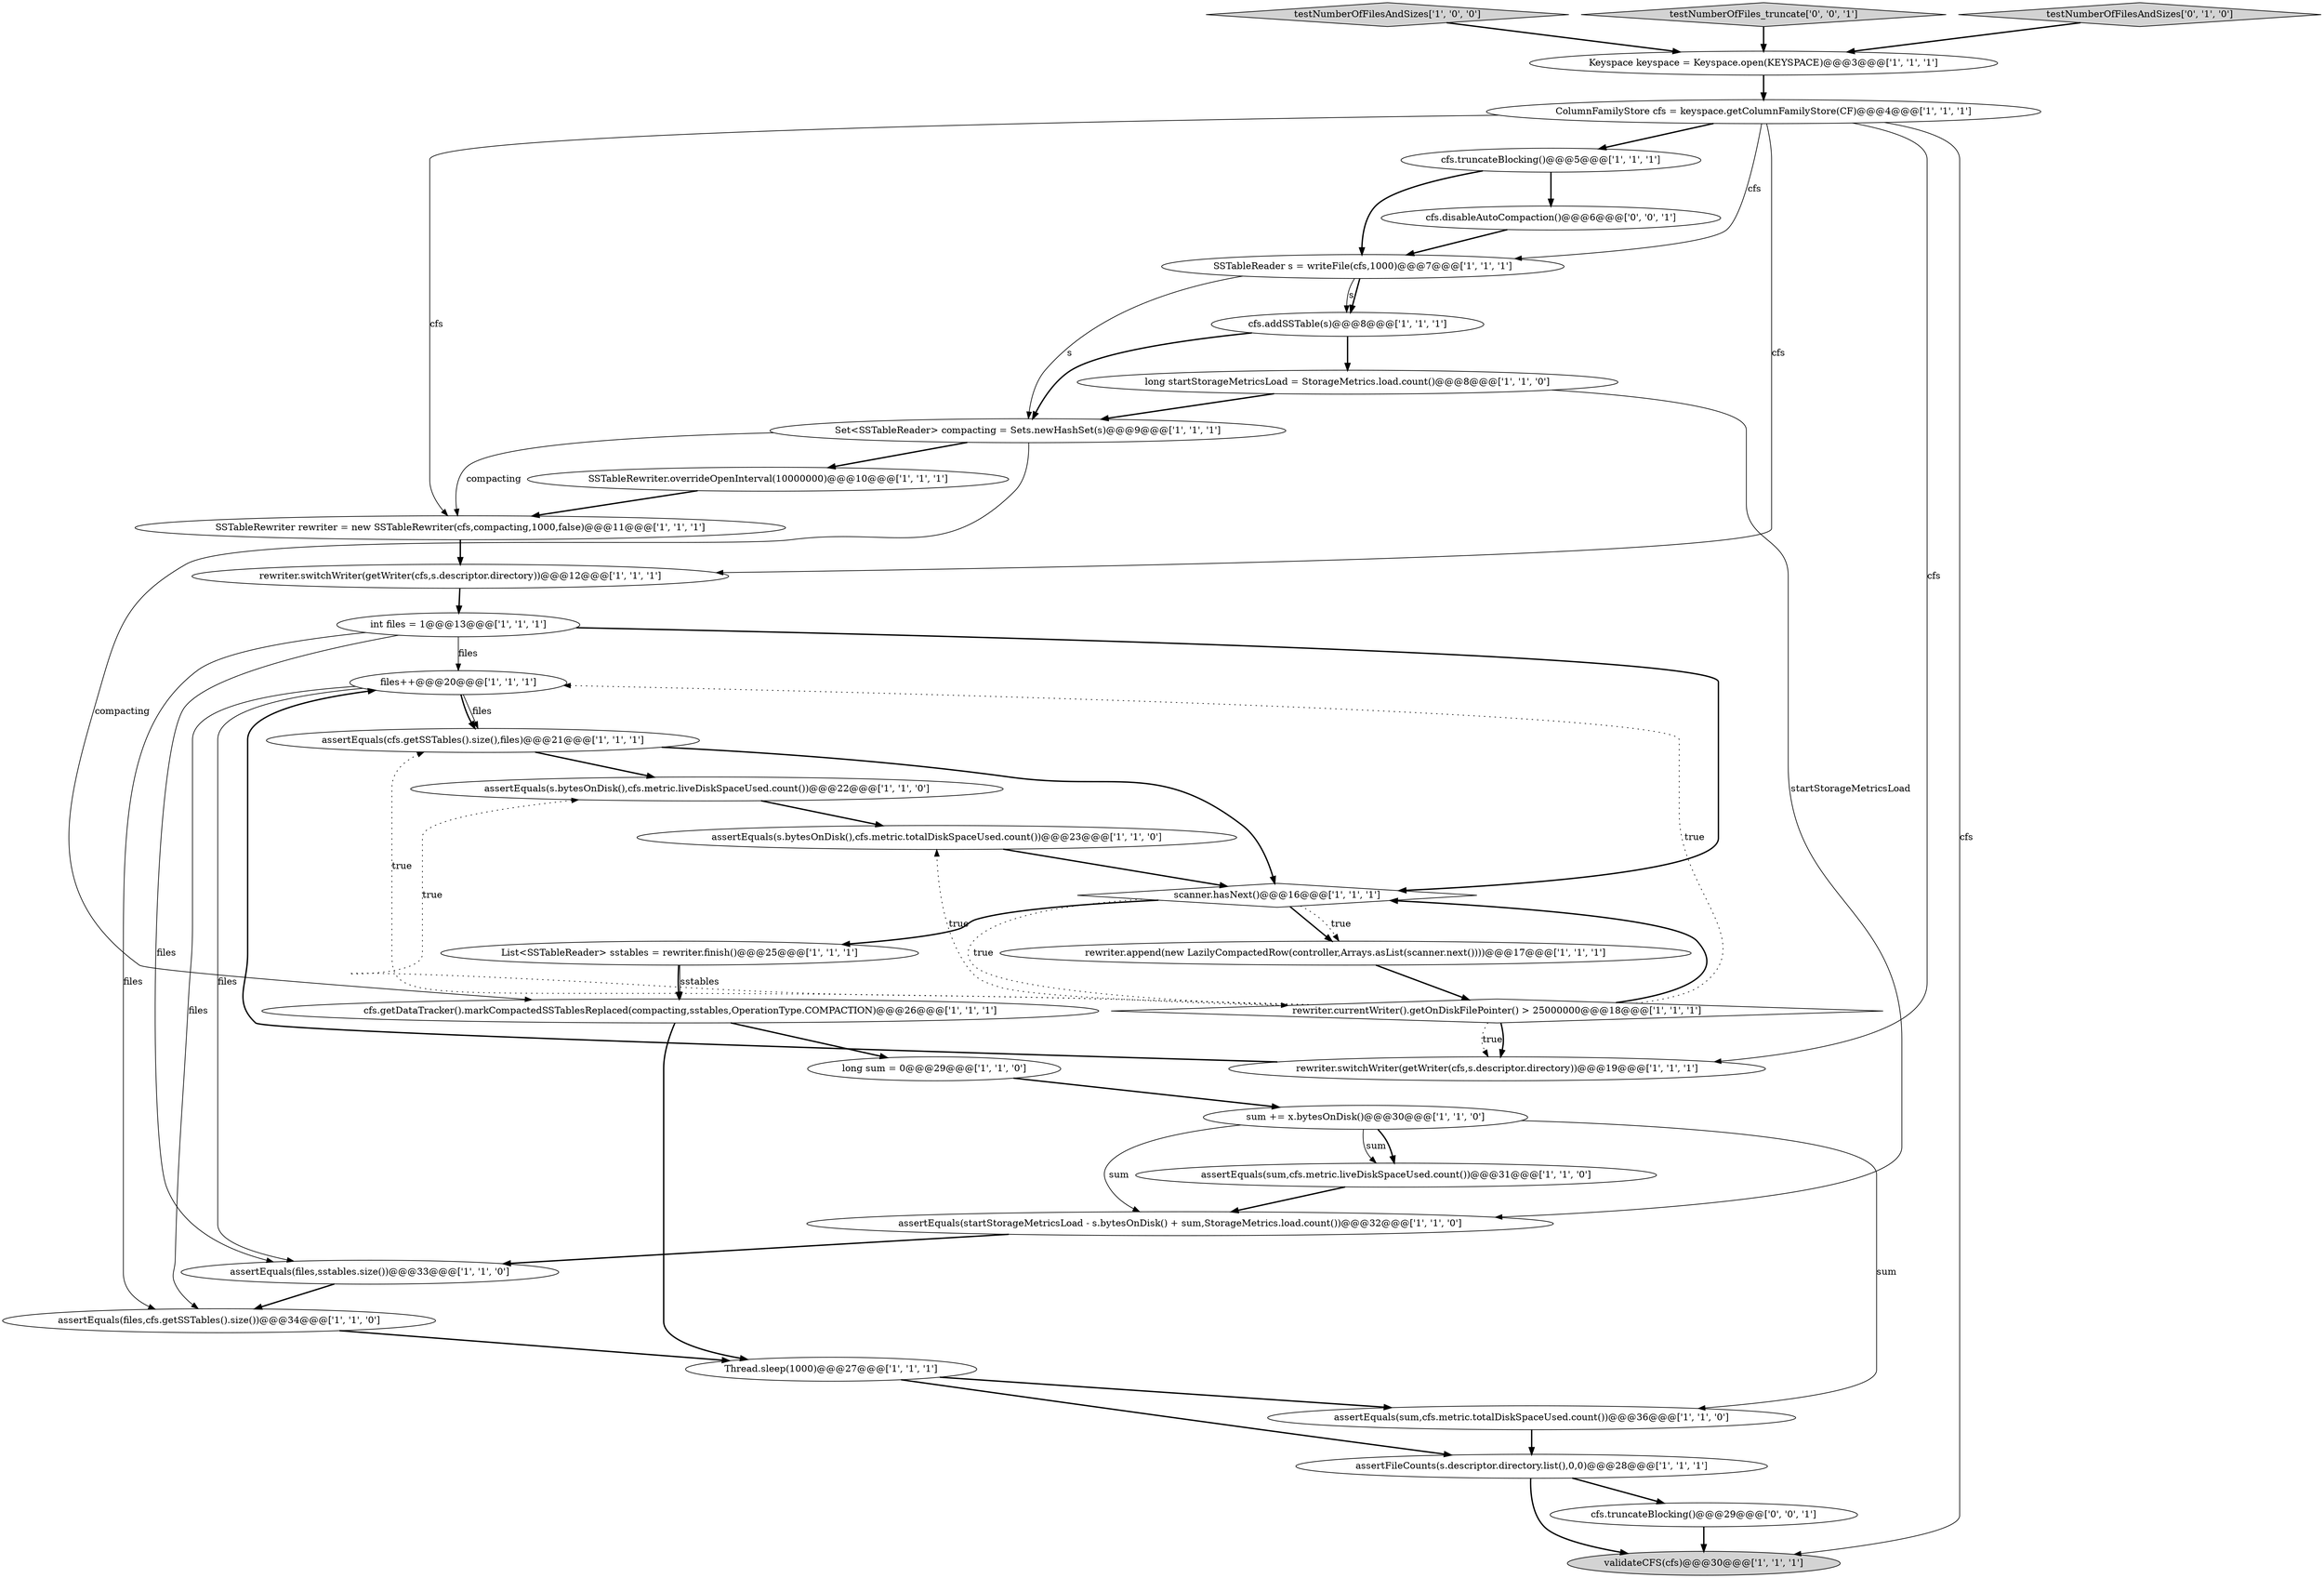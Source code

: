 digraph {
6 [style = filled, label = "validateCFS(cfs)@@@30@@@['1', '1', '1']", fillcolor = lightgray, shape = ellipse image = "AAA0AAABBB1BBB"];
29 [style = filled, label = "rewriter.switchWriter(getWriter(cfs,s.descriptor.directory))@@@12@@@['1', '1', '1']", fillcolor = white, shape = ellipse image = "AAA0AAABBB1BBB"];
22 [style = filled, label = "files++@@@20@@@['1', '1', '1']", fillcolor = white, shape = ellipse image = "AAA0AAABBB1BBB"];
33 [style = filled, label = "cfs.truncateBlocking()@@@29@@@['0', '0', '1']", fillcolor = white, shape = ellipse image = "AAA0AAABBB3BBB"];
27 [style = filled, label = "assertEquals(s.bytesOnDisk(),cfs.metric.totalDiskSpaceUsed.count())@@@23@@@['1', '1', '0']", fillcolor = white, shape = ellipse image = "AAA0AAABBB1BBB"];
20 [style = filled, label = "cfs.getDataTracker().markCompactedSSTablesReplaced(compacting,sstables,OperationType.COMPACTION)@@@26@@@['1', '1', '1']", fillcolor = white, shape = ellipse image = "AAA0AAABBB1BBB"];
21 [style = filled, label = "List<SSTableReader> sstables = rewriter.finish()@@@25@@@['1', '1', '1']", fillcolor = white, shape = ellipse image = "AAA0AAABBB1BBB"];
16 [style = filled, label = "cfs.addSSTable(s)@@@8@@@['1', '1', '1']", fillcolor = white, shape = ellipse image = "AAA0AAABBB1BBB"];
2 [style = filled, label = "assertFileCounts(s.descriptor.directory.list(),0,0)@@@28@@@['1', '1', '1']", fillcolor = white, shape = ellipse image = "AAA0AAABBB1BBB"];
31 [style = filled, label = "assertEquals(sum,cfs.metric.liveDiskSpaceUsed.count())@@@31@@@['1', '1', '0']", fillcolor = white, shape = ellipse image = "AAA0AAABBB1BBB"];
0 [style = filled, label = "Set<SSTableReader> compacting = Sets.newHashSet(s)@@@9@@@['1', '1', '1']", fillcolor = white, shape = ellipse image = "AAA0AAABBB1BBB"];
19 [style = filled, label = "rewriter.switchWriter(getWriter(cfs,s.descriptor.directory))@@@19@@@['1', '1', '1']", fillcolor = white, shape = ellipse image = "AAA0AAABBB1BBB"];
15 [style = filled, label = "sum += x.bytesOnDisk()@@@30@@@['1', '1', '0']", fillcolor = white, shape = ellipse image = "AAA0AAABBB1BBB"];
25 [style = filled, label = "testNumberOfFilesAndSizes['1', '0', '0']", fillcolor = lightgray, shape = diamond image = "AAA0AAABBB1BBB"];
17 [style = filled, label = "SSTableReader s = writeFile(cfs,1000)@@@7@@@['1', '1', '1']", fillcolor = white, shape = ellipse image = "AAA0AAABBB1BBB"];
1 [style = filled, label = "Thread.sleep(1000)@@@27@@@['1', '1', '1']", fillcolor = white, shape = ellipse image = "AAA0AAABBB1BBB"];
13 [style = filled, label = "cfs.truncateBlocking()@@@5@@@['1', '1', '1']", fillcolor = white, shape = ellipse image = "AAA0AAABBB1BBB"];
9 [style = filled, label = "Keyspace keyspace = Keyspace.open(KEYSPACE)@@@3@@@['1', '1', '1']", fillcolor = white, shape = ellipse image = "AAA0AAABBB1BBB"];
4 [style = filled, label = "assertEquals(s.bytesOnDisk(),cfs.metric.liveDiskSpaceUsed.count())@@@22@@@['1', '1', '0']", fillcolor = white, shape = ellipse image = "AAA0AAABBB1BBB"];
28 [style = filled, label = "assertEquals(files,sstables.size())@@@33@@@['1', '1', '0']", fillcolor = white, shape = ellipse image = "AAA0AAABBB1BBB"];
26 [style = filled, label = "rewriter.append(new LazilyCompactedRow(controller,Arrays.asList(scanner.next())))@@@17@@@['1', '1', '1']", fillcolor = white, shape = ellipse image = "AAA0AAABBB1BBB"];
8 [style = filled, label = "assertEquals(sum,cfs.metric.totalDiskSpaceUsed.count())@@@36@@@['1', '1', '0']", fillcolor = white, shape = ellipse image = "AAA0AAABBB1BBB"];
23 [style = filled, label = "long sum = 0@@@29@@@['1', '1', '0']", fillcolor = white, shape = ellipse image = "AAA0AAABBB1BBB"];
7 [style = filled, label = "assertEquals(cfs.getSSTables().size(),files)@@@21@@@['1', '1', '1']", fillcolor = white, shape = ellipse image = "AAA0AAABBB1BBB"];
24 [style = filled, label = "ColumnFamilyStore cfs = keyspace.getColumnFamilyStore(CF)@@@4@@@['1', '1', '1']", fillcolor = white, shape = ellipse image = "AAA0AAABBB1BBB"];
35 [style = filled, label = "cfs.disableAutoCompaction()@@@6@@@['0', '0', '1']", fillcolor = white, shape = ellipse image = "AAA0AAABBB3BBB"];
11 [style = filled, label = "long startStorageMetricsLoad = StorageMetrics.load.count()@@@8@@@['1', '1', '0']", fillcolor = white, shape = ellipse image = "AAA0AAABBB1BBB"];
30 [style = filled, label = "scanner.hasNext()@@@16@@@['1', '1', '1']", fillcolor = white, shape = diamond image = "AAA0AAABBB1BBB"];
34 [style = filled, label = "testNumberOfFiles_truncate['0', '0', '1']", fillcolor = lightgray, shape = diamond image = "AAA0AAABBB3BBB"];
3 [style = filled, label = "SSTableRewriter rewriter = new SSTableRewriter(cfs,compacting,1000,false)@@@11@@@['1', '1', '1']", fillcolor = white, shape = ellipse image = "AAA0AAABBB1BBB"];
32 [style = filled, label = "testNumberOfFilesAndSizes['0', '1', '0']", fillcolor = lightgray, shape = diamond image = "AAA0AAABBB2BBB"];
14 [style = filled, label = "int files = 1@@@13@@@['1', '1', '1']", fillcolor = white, shape = ellipse image = "AAA0AAABBB1BBB"];
12 [style = filled, label = "assertEquals(startStorageMetricsLoad - s.bytesOnDisk() + sum,StorageMetrics.load.count())@@@32@@@['1', '1', '0']", fillcolor = white, shape = ellipse image = "AAA0AAABBB1BBB"];
18 [style = filled, label = "SSTableRewriter.overrideOpenInterval(10000000)@@@10@@@['1', '1', '1']", fillcolor = white, shape = ellipse image = "AAA0AAABBB1BBB"];
10 [style = filled, label = "assertEquals(files,cfs.getSSTables().size())@@@34@@@['1', '1', '0']", fillcolor = white, shape = ellipse image = "AAA0AAABBB1BBB"];
5 [style = filled, label = "rewriter.currentWriter().getOnDiskFilePointer() > 25000000@@@18@@@['1', '1', '1']", fillcolor = white, shape = diamond image = "AAA0AAABBB1BBB"];
22->7 [style = solid, label="files"];
30->5 [style = dotted, label="true"];
18->3 [style = bold, label=""];
16->0 [style = bold, label=""];
34->9 [style = bold, label=""];
16->11 [style = bold, label=""];
1->8 [style = bold, label=""];
14->30 [style = bold, label=""];
12->28 [style = bold, label=""];
28->10 [style = bold, label=""];
7->30 [style = bold, label=""];
26->5 [style = bold, label=""];
2->6 [style = bold, label=""];
5->19 [style = dotted, label="true"];
33->6 [style = bold, label=""];
27->30 [style = bold, label=""];
24->19 [style = solid, label="cfs"];
25->9 [style = bold, label=""];
30->26 [style = bold, label=""];
0->3 [style = solid, label="compacting"];
23->15 [style = bold, label=""];
24->6 [style = solid, label="cfs"];
17->0 [style = solid, label="s"];
30->26 [style = dotted, label="true"];
7->4 [style = bold, label=""];
20->1 [style = bold, label=""];
0->20 [style = solid, label="compacting"];
22->7 [style = bold, label=""];
31->12 [style = bold, label=""];
5->4 [style = dotted, label="true"];
11->12 [style = solid, label="startStorageMetricsLoad"];
5->19 [style = bold, label=""];
32->9 [style = bold, label=""];
13->17 [style = bold, label=""];
30->21 [style = bold, label=""];
11->0 [style = bold, label=""];
22->10 [style = solid, label="files"];
21->20 [style = bold, label=""];
14->28 [style = solid, label="files"];
20->23 [style = bold, label=""];
15->31 [style = solid, label="sum"];
8->2 [style = bold, label=""];
24->29 [style = solid, label="cfs"];
15->31 [style = bold, label=""];
5->22 [style = dotted, label="true"];
5->7 [style = dotted, label="true"];
22->28 [style = solid, label="files"];
4->27 [style = bold, label=""];
29->14 [style = bold, label=""];
35->17 [style = bold, label=""];
24->3 [style = solid, label="cfs"];
5->27 [style = dotted, label="true"];
2->33 [style = bold, label=""];
0->18 [style = bold, label=""];
14->22 [style = solid, label="files"];
1->2 [style = bold, label=""];
15->12 [style = solid, label="sum"];
5->30 [style = bold, label=""];
14->10 [style = solid, label="files"];
10->1 [style = bold, label=""];
13->35 [style = bold, label=""];
19->22 [style = bold, label=""];
21->20 [style = solid, label="sstables"];
9->24 [style = bold, label=""];
3->29 [style = bold, label=""];
24->17 [style = solid, label="cfs"];
17->16 [style = bold, label=""];
15->8 [style = solid, label="sum"];
24->13 [style = bold, label=""];
17->16 [style = solid, label="s"];
}
